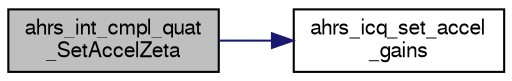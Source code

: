 digraph "ahrs_int_cmpl_quat_SetAccelZeta"
{
  edge [fontname="FreeSans",fontsize="10",labelfontname="FreeSans",labelfontsize="10"];
  node [fontname="FreeSans",fontsize="10",shape=record];
  rankdir="LR";
  Node1 [label="ahrs_int_cmpl_quat\l_SetAccelZeta",height=0.2,width=0.4,color="black", fillcolor="grey75", style="filled", fontcolor="black"];
  Node1 -> Node2 [color="midnightblue",fontsize="10",style="solid",fontname="FreeSans"];
  Node2 [label="ahrs_icq_set_accel\l_gains",height=0.2,width=0.4,color="black", fillcolor="white", style="filled",URL="$ahrs__int__cmpl__quat_8h.html#ab86bb2cef3f3250caa731bf7444b82aa",tooltip="update pre-computed inv_kp and inv_ki gains from acc_omega and acc_zeta "];
}
